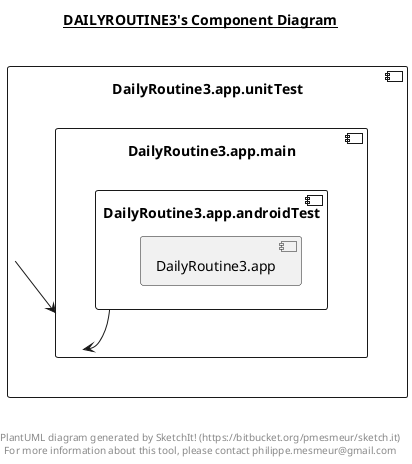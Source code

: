 @startuml

title __DAILYROUTINE3's Component Diagram__\n

  component "DailyRoutine3.app.unitTest" {
        [DailyRoutine3.app.main]
    component "DailyRoutine3.app.main" {
          [DailyRoutine3.app.androidTest]
      component "DailyRoutine3.app.androidTest" {
            [DailyRoutine3.app]
      }


    }


  }


  [DailyRoutine3.app.androidTest] --> [DailyRoutine3.app.main]
  [DailyRoutine3.app.unitTest] --> [DailyRoutine3.app.main]


right footer


PlantUML diagram generated by SketchIt! (https://bitbucket.org/pmesmeur/sketch.it)
For more information about this tool, please contact philippe.mesmeur@gmail.com
endfooter

@enduml
